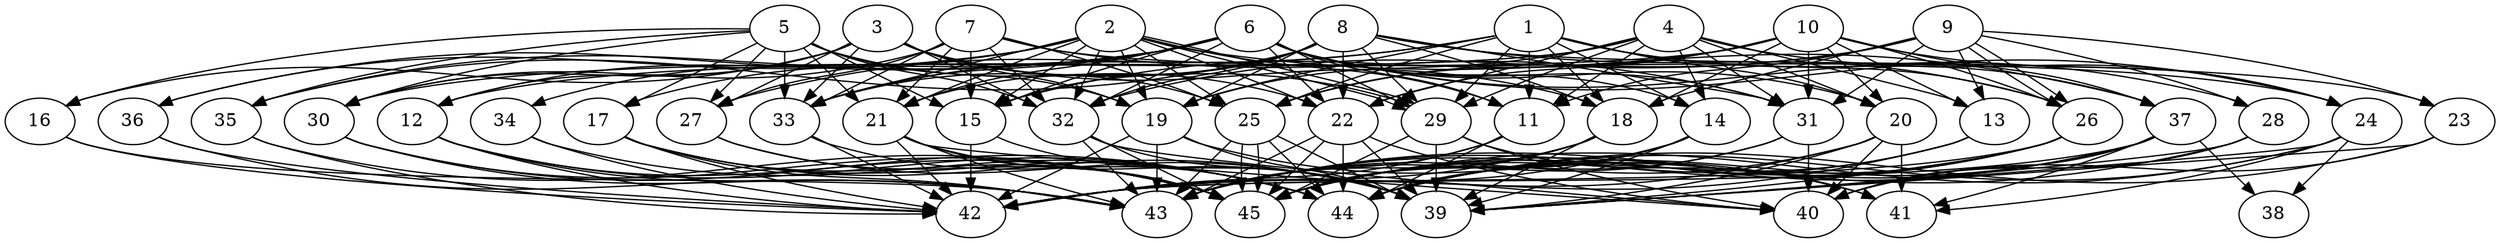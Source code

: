 // DAG (tier=3-complex, mode=data, n=45, ccr=0.533, fat=0.748, density=0.697, regular=0.253, jump=0.235, mindata=4194304, maxdata=33554432)
// DAG automatically generated by daggen at Sun Aug 24 16:33:35 2025
// /home/ermia/Project/Environments/daggen/bin/daggen --dot --ccr 0.533 --fat 0.748 --regular 0.253 --density 0.697 --jump 0.235 --mindata 4194304 --maxdata 33554432 -n 45 
digraph G {
  1 [size="1109100130314484864", alpha="0.01", expect_size="554550065157242432"]
  1 -> 11 [size ="916056965120000"]
  1 -> 14 [size ="916056965120000"]
  1 -> 18 [size ="916056965120000"]
  1 -> 19 [size ="916056965120000"]
  1 -> 20 [size ="916056965120000"]
  1 -> 25 [size ="916056965120000"]
  1 -> 26 [size ="916056965120000"]
  1 -> 27 [size ="916056965120000"]
  1 -> 29 [size ="916056965120000"]
  1 -> 33 [size ="916056965120000"]
  1 -> 37 [size ="916056965120000"]
  2 [size="10236617376740450304", alpha="0.19", expect_size="5118308688370225152"]
  2 -> 11 [size ="3749220238491648"]
  2 -> 12 [size ="3749220238491648"]
  2 -> 15 [size ="3749220238491648"]
  2 -> 19 [size ="3749220238491648"]
  2 -> 21 [size ="3749220238491648"]
  2 -> 22 [size ="3749220238491648"]
  2 -> 25 [size ="3749220238491648"]
  2 -> 29 [size ="3749220238491648"]
  2 -> 29 [size ="3749220238491648"]
  2 -> 32 [size ="3749220238491648"]
  2 -> 33 [size ="3749220238491648"]
  2 -> 34 [size ="3749220238491648"]
  2 -> 36 [size ="3749220238491648"]
  2 -> 37 [size ="3749220238491648"]
  3 [size="658238582896950400", alpha="0.09", expect_size="329119291448475200"]
  3 -> 12 [size ="1358117111595008"]
  3 -> 16 [size ="1358117111595008"]
  3 -> 18 [size ="1358117111595008"]
  3 -> 19 [size ="1358117111595008"]
  3 -> 25 [size ="1358117111595008"]
  3 -> 27 [size ="1358117111595008"]
  3 -> 29 [size ="1358117111595008"]
  3 -> 30 [size ="1358117111595008"]
  3 -> 32 [size ="1358117111595008"]
  3 -> 33 [size ="1358117111595008"]
  4 [size="28255416787970064", alpha="0.09", expect_size="14127708393985032"]
  4 -> 11 [size ="698329604292608"]
  4 -> 13 [size ="698329604292608"]
  4 -> 14 [size ="698329604292608"]
  4 -> 19 [size ="698329604292608"]
  4 -> 20 [size ="698329604292608"]
  4 -> 22 [size ="698329604292608"]
  4 -> 24 [size ="698329604292608"]
  4 -> 29 [size ="698329604292608"]
  4 -> 30 [size ="698329604292608"]
  4 -> 31 [size ="698329604292608"]
  5 [size="178039899578871744", alpha="0.02", expect_size="89019949789435872"]
  5 -> 15 [size ="6981543167787008"]
  5 -> 16 [size ="6981543167787008"]
  5 -> 17 [size ="6981543167787008"]
  5 -> 19 [size ="6981543167787008"]
  5 -> 21 [size ="6981543167787008"]
  5 -> 22 [size ="6981543167787008"]
  5 -> 27 [size ="6981543167787008"]
  5 -> 30 [size ="6981543167787008"]
  5 -> 32 [size ="6981543167787008"]
  5 -> 33 [size ="6981543167787008"]
  5 -> 35 [size ="6981543167787008"]
  6 [size="293731433914227136", alpha="0.00", expect_size="146865716957113568"]
  6 -> 11 [size ="4691143669317632"]
  6 -> 14 [size ="4691143669317632"]
  6 -> 15 [size ="4691143669317632"]
  6 -> 17 [size ="4691143669317632"]
  6 -> 20 [size ="4691143669317632"]
  6 -> 21 [size ="4691143669317632"]
  6 -> 22 [size ="4691143669317632"]
  6 -> 24 [size ="4691143669317632"]
  6 -> 28 [size ="4691143669317632"]
  6 -> 29 [size ="4691143669317632"]
  6 -> 31 [size ="4691143669317632"]
  6 -> 32 [size ="4691143669317632"]
  6 -> 33 [size ="4691143669317632"]
  6 -> 35 [size ="4691143669317632"]
  6 -> 36 [size ="4691143669317632"]
  7 [size="4631300941816893800448", alpha="0.01", expect_size="2315650470908446900224"]
  7 -> 15 [size ="2222757009948672"]
  7 -> 21 [size ="2222757009948672"]
  7 -> 24 [size ="2222757009948672"]
  7 -> 25 [size ="2222757009948672"]
  7 -> 27 [size ="2222757009948672"]
  7 -> 30 [size ="2222757009948672"]
  7 -> 31 [size ="2222757009948672"]
  7 -> 32 [size ="2222757009948672"]
  7 -> 33 [size ="2222757009948672"]
  8 [size="13687318876881158144000", alpha="0.18", expect_size="6843659438440579072000"]
  8 -> 15 [size ="4577576144076800"]
  8 -> 18 [size ="4577576144076800"]
  8 -> 19 [size ="4577576144076800"]
  8 -> 21 [size ="4577576144076800"]
  8 -> 22 [size ="4577576144076800"]
  8 -> 23 [size ="4577576144076800"]
  8 -> 26 [size ="4577576144076800"]
  8 -> 29 [size ="4577576144076800"]
  8 -> 31 [size ="4577576144076800"]
  8 -> 32 [size ="4577576144076800"]
  8 -> 33 [size ="4577576144076800"]
  8 -> 35 [size ="4577576144076800"]
  9 [size="2837234877202432000000", alpha="0.19", expect_size="1418617438601216000000"]
  9 -> 11 [size ="1603319889920000"]
  9 -> 13 [size ="1603319889920000"]
  9 -> 18 [size ="1603319889920000"]
  9 -> 23 [size ="1603319889920000"]
  9 -> 25 [size ="1603319889920000"]
  9 -> 26 [size ="1603319889920000"]
  9 -> 26 [size ="1603319889920000"]
  9 -> 28 [size ="1603319889920000"]
  9 -> 31 [size ="1603319889920000"]
  9 -> 32 [size ="1603319889920000"]
  10 [size="6201723890643041779712", alpha="0.16", expect_size="3100861945321520889856"]
  10 -> 12 [size ="2700421797773312"]
  10 -> 13 [size ="2700421797773312"]
  10 -> 15 [size ="2700421797773312"]
  10 -> 18 [size ="2700421797773312"]
  10 -> 20 [size ="2700421797773312"]
  10 -> 22 [size ="2700421797773312"]
  10 -> 24 [size ="2700421797773312"]
  10 -> 25 [size ="2700421797773312"]
  10 -> 26 [size ="2700421797773312"]
  10 -> 31 [size ="2700421797773312"]
  10 -> 37 [size ="2700421797773312"]
  11 [size="826062542363089174528", alpha="0.07", expect_size="413031271181544587264"]
  11 -> 42 [size ="704312300797952"]
  11 -> 43 [size ="704312300797952"]
  11 -> 44 [size ="704312300797952"]
  12 [size="19235872114119649787904", alpha="0.13", expect_size="9617936057059824893952"]
  12 -> 42 [size ="5743340628738048"]
  12 -> 43 [size ="5743340628738048"]
  12 -> 44 [size ="5743340628738048"]
  12 -> 45 [size ="5743340628738048"]
  13 [size="12854054399270478413824", alpha="0.07", expect_size="6427027199635239206912"]
  13 -> 42 [size ="4389853995204608"]
  13 -> 44 [size ="4389853995204608"]
  13 -> 45 [size ="4389853995204608"]
  14 [size="51047418376973304", alpha="0.04", expect_size="25523709188486652"]
  14 -> 39 [size ="5894902013493248"]
  14 -> 42 [size ="5894902013493248"]
  14 -> 44 [size ="5894902013493248"]
  14 -> 45 [size ="5894902013493248"]
  15 [size="4933837389824000000000", alpha="0.02", expect_size="2466918694912000000000"]
  15 -> 39 [size ="2318532608000000"]
  15 -> 42 [size ="2318532608000000"]
  16 [size="6494279248400038912", alpha="0.16", expect_size="3247139624200019456"]
  16 -> 42 [size ="2705541507842048"]
  16 -> 43 [size ="2705541507842048"]
  17 [size="5245867343216347136", alpha="0.17", expect_size="2622933671608173568"]
  17 -> 39 [size ="1817877128675328"]
  17 -> 42 [size ="1817877128675328"]
  17 -> 43 [size ="1817877128675328"]
  17 -> 44 [size ="1817877128675328"]
  17 -> 45 [size ="1817877128675328"]
  18 [size="258511860898897854464", alpha="0.05", expect_size="129255930449448927232"]
  18 -> 39 [size ="324646184419328"]
  18 -> 42 [size ="324646184419328"]
  18 -> 43 [size ="324646184419328"]
  18 -> 45 [size ="324646184419328"]
  19 [size="18911365648565268480", alpha="0.12", expect_size="9455682824282634240"]
  19 -> 39 [size ="6567746221375488"]
  19 -> 41 [size ="6567746221375488"]
  19 -> 42 [size ="6567746221375488"]
  19 -> 43 [size ="6567746221375488"]
  20 [size="1412965621332923904", alpha="0.18", expect_size="706482810666461952"]
  20 -> 39 [size ="997199206940672"]
  20 -> 40 [size ="997199206940672"]
  20 -> 41 [size ="997199206940672"]
  20 -> 42 [size ="997199206940672"]
  20 -> 43 [size ="997199206940672"]
  21 [size="1055485297575715667968", alpha="0.20", expect_size="527742648787857833984"]
  21 -> 39 [size ="829325041467392"]
  21 -> 40 [size ="829325041467392"]
  21 -> 42 [size ="829325041467392"]
  21 -> 43 [size ="829325041467392"]
  21 -> 45 [size ="829325041467392"]
  22 [size="347830221936423232", alpha="0.08", expect_size="173915110968211616"]
  22 -> 39 [size ="8675509139406848"]
  22 -> 40 [size ="8675509139406848"]
  22 -> 43 [size ="8675509139406848"]
  22 -> 44 [size ="8675509139406848"]
  22 -> 45 [size ="8675509139406848"]
  23 [size="148120529044359872512", alpha="0.10", expect_size="74060264522179936256"]
  23 -> 39 [size ="223958125248512"]
  23 -> 40 [size ="223958125248512"]
  23 -> 44 [size ="223958125248512"]
  24 [size="30789119905115544", alpha="0.11", expect_size="15394559952557772"]
  24 -> 38 [size ="820673299611648"]
  24 -> 39 [size ="820673299611648"]
  24 -> 41 [size ="820673299611648"]
  24 -> 44 [size ="820673299611648"]
  24 -> 45 [size ="820673299611648"]
  25 [size="5676025291433050112000", alpha="0.11", expect_size="2838012645716525056000"]
  25 -> 39 [size ="2545576784691200"]
  25 -> 43 [size ="2545576784691200"]
  25 -> 44 [size ="2545576784691200"]
  25 -> 45 [size ="2545576784691200"]
  25 -> 45 [size ="2545576784691200"]
  26 [size="17616266230606331904000", alpha="0.12", expect_size="8808133115303165952000"]
  26 -> 39 [size ="5416256589004800"]
  26 -> 42 [size ="5416256589004800"]
  26 -> 43 [size ="5416256589004800"]
  26 -> 44 [size ="5416256589004800"]
  26 -> 45 [size ="5416256589004800"]
  27 [size="33817091059994329088000", alpha="0.04", expect_size="16908545529997164544000"]
  27 -> 39 [size ="8365928559411200"]
  27 -> 45 [size ="8365928559411200"]
  28 [size="187630178751397344", alpha="0.20", expect_size="93815089375698672"]
  28 -> 39 [size ="6004368608329728"]
  28 -> 40 [size ="6004368608329728"]
  28 -> 43 [size ="6004368608329728"]
  29 [size="49037025888387672", alpha="0.07", expect_size="24518512944193836"]
  29 -> 39 [size ="1900798250319872"]
  29 -> 40 [size ="1900798250319872"]
  29 -> 41 [size ="1900798250319872"]
  29 -> 45 [size ="1900798250319872"]
  30 [size="129999712924352704", alpha="0.19", expect_size="64999856462176352"]
  30 -> 43 [size ="7369640430796800"]
  30 -> 44 [size ="7369640430796800"]
  30 -> 45 [size ="7369640430796800"]
  31 [size="11638660083555168681984", alpha="0.17", expect_size="5819330041777584340992"]
  31 -> 40 [size ="4108582165413888"]
  31 -> 43 [size ="4108582165413888"]
  31 -> 45 [size ="4108582165413888"]
  32 [size="340954810697127040", alpha="0.06", expect_size="170477405348563520"]
  32 -> 39 [size ="6506393108480000"]
  32 -> 40 [size ="6506393108480000"]
  32 -> 43 [size ="6506393108480000"]
  32 -> 45 [size ="6506393108480000"]
  33 [size="20055530783312461824", alpha="0.13", expect_size="10027765391656230912"]
  33 -> 42 [size ="7403494034112512"]
  33 -> 44 [size ="7403494034112512"]
  34 [size="28189678515202465726464", alpha="0.17", expect_size="14094839257601232863232"]
  34 -> 42 [size ="7409974879715328"]
  34 -> 44 [size ="7409974879715328"]
  35 [size="226963426435283872", alpha="0.16", expect_size="113481713217641936"]
  35 -> 42 [size ="171003661516800"]
  35 -> 45 [size ="171003661516800"]
  36 [size="21724589385801768370176", alpha="0.04", expect_size="10862294692900884185088"]
  36 -> 42 [size ="6228608557252608"]
  36 -> 43 [size ="6228608557252608"]
  37 [size="5399133512944301637632", alpha="0.07", expect_size="2699566756472150818816"]
  37 -> 38 [size ="2462101947809792"]
  37 -> 40 [size ="2462101947809792"]
  37 -> 41 [size ="2462101947809792"]
  37 -> 42 [size ="2462101947809792"]
  37 -> 43 [size ="2462101947809792"]
  37 -> 44 [size ="2462101947809792"]
  37 -> 45 [size ="2462101947809792"]
  38 [size="10840488704986654720", alpha="0.12", expect_size="5420244352493327360"]
  39 [size="9729519616486453248", alpha="0.09", expect_size="4864759808243226624"]
  40 [size="160584730853189600", alpha="0.08", expect_size="80292365426594800"]
  41 [size="8515911422300683264", alpha="0.11", expect_size="4257955711150341632"]
  42 [size="871806095674933632", alpha="0.04", expect_size="435903047837466816"]
  43 [size="6949343838727744512", alpha="0.09", expect_size="3474671919363872256"]
  44 [size="9398986304495302656", alpha="0.01", expect_size="4699493152247651328"]
  45 [size="73359522679142848", alpha="0.11", expect_size="36679761339571424"]
}